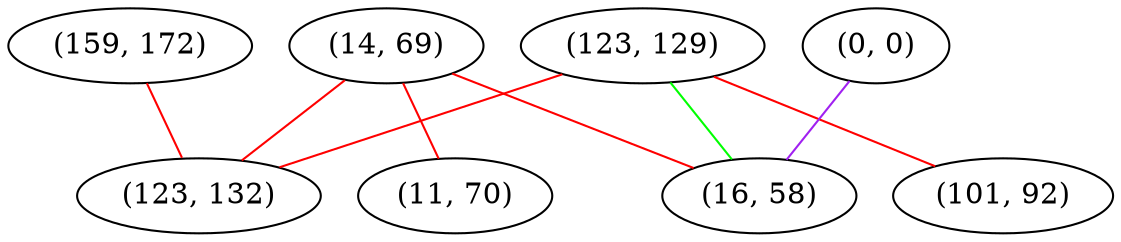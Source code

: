 graph "" {
"(123, 129)";
"(14, 69)";
"(159, 172)";
"(0, 0)";
"(123, 132)";
"(16, 58)";
"(101, 92)";
"(11, 70)";
"(123, 129)" -- "(101, 92)"  [color=red, key=0, weight=1];
"(123, 129)" -- "(123, 132)"  [color=red, key=0, weight=1];
"(123, 129)" -- "(16, 58)"  [color=green, key=0, weight=2];
"(14, 69)" -- "(123, 132)"  [color=red, key=0, weight=1];
"(14, 69)" -- "(16, 58)"  [color=red, key=0, weight=1];
"(14, 69)" -- "(11, 70)"  [color=red, key=0, weight=1];
"(159, 172)" -- "(123, 132)"  [color=red, key=0, weight=1];
"(0, 0)" -- "(16, 58)"  [color=purple, key=0, weight=4];
}
